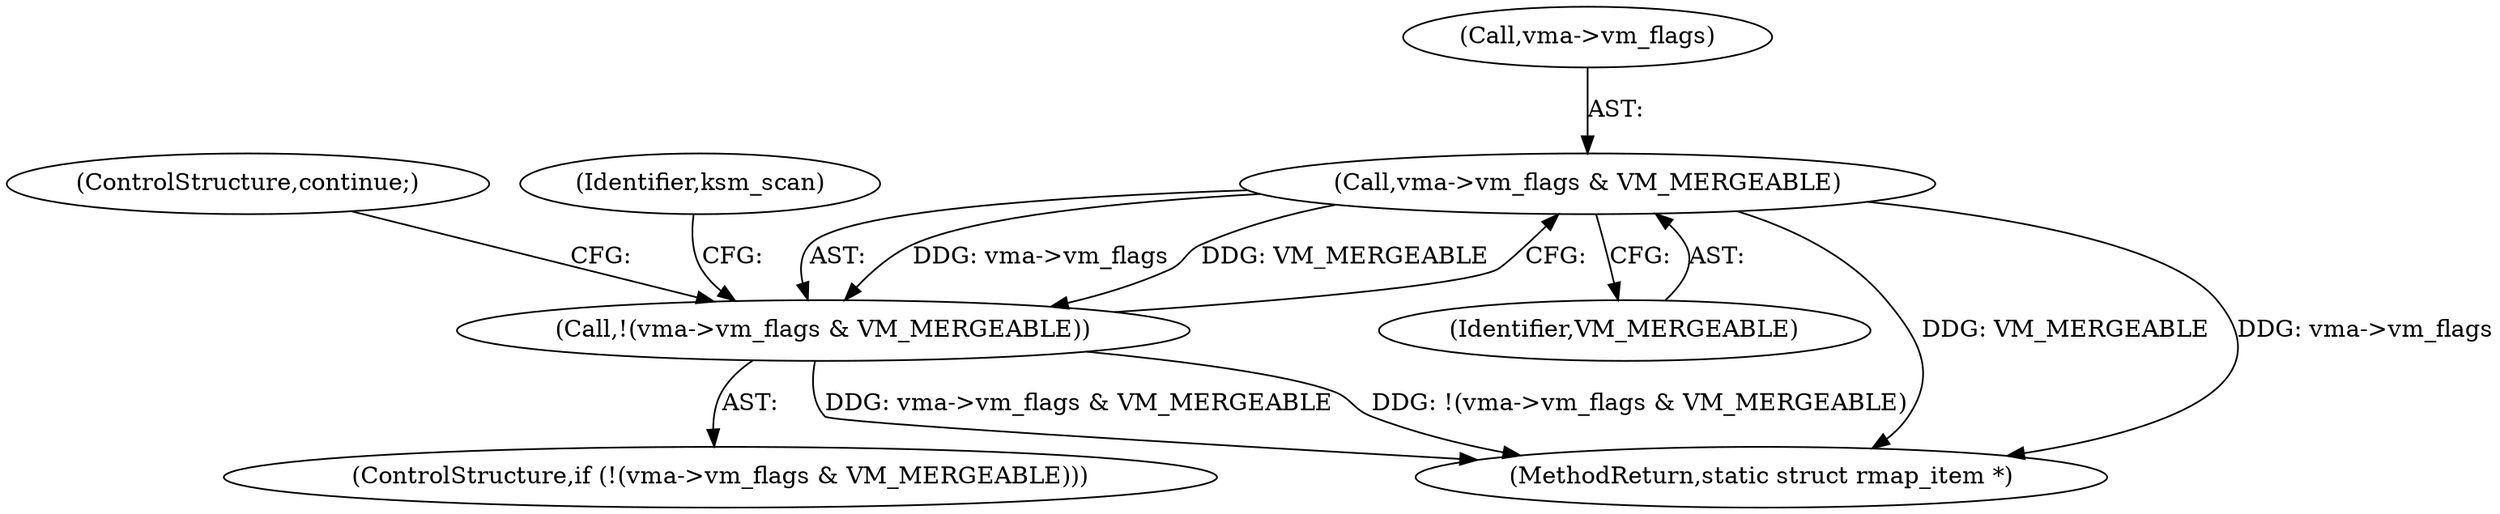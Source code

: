 digraph "0_linux_2b472611a32a72f4a118c069c2d62a1a3f087afd@pointer" {
"1000201" [label="(Call,vma->vm_flags & VM_MERGEABLE)"];
"1000200" [label="(Call,!(vma->vm_flags & VM_MERGEABLE))"];
"1000205" [label="(Identifier,VM_MERGEABLE)"];
"1000201" [label="(Call,vma->vm_flags & VM_MERGEABLE)"];
"1000202" [label="(Call,vma->vm_flags)"];
"1000206" [label="(ControlStructure,continue;)"];
"1000199" [label="(ControlStructure,if (!(vma->vm_flags & VM_MERGEABLE)))"];
"1000420" [label="(MethodReturn,static struct rmap_item *)"];
"1000200" [label="(Call,!(vma->vm_flags & VM_MERGEABLE))"];
"1000210" [label="(Identifier,ksm_scan)"];
"1000201" -> "1000200"  [label="AST: "];
"1000201" -> "1000205"  [label="CFG: "];
"1000202" -> "1000201"  [label="AST: "];
"1000205" -> "1000201"  [label="AST: "];
"1000200" -> "1000201"  [label="CFG: "];
"1000201" -> "1000420"  [label="DDG: VM_MERGEABLE"];
"1000201" -> "1000420"  [label="DDG: vma->vm_flags"];
"1000201" -> "1000200"  [label="DDG: vma->vm_flags"];
"1000201" -> "1000200"  [label="DDG: VM_MERGEABLE"];
"1000200" -> "1000199"  [label="AST: "];
"1000206" -> "1000200"  [label="CFG: "];
"1000210" -> "1000200"  [label="CFG: "];
"1000200" -> "1000420"  [label="DDG: vma->vm_flags & VM_MERGEABLE"];
"1000200" -> "1000420"  [label="DDG: !(vma->vm_flags & VM_MERGEABLE)"];
}
